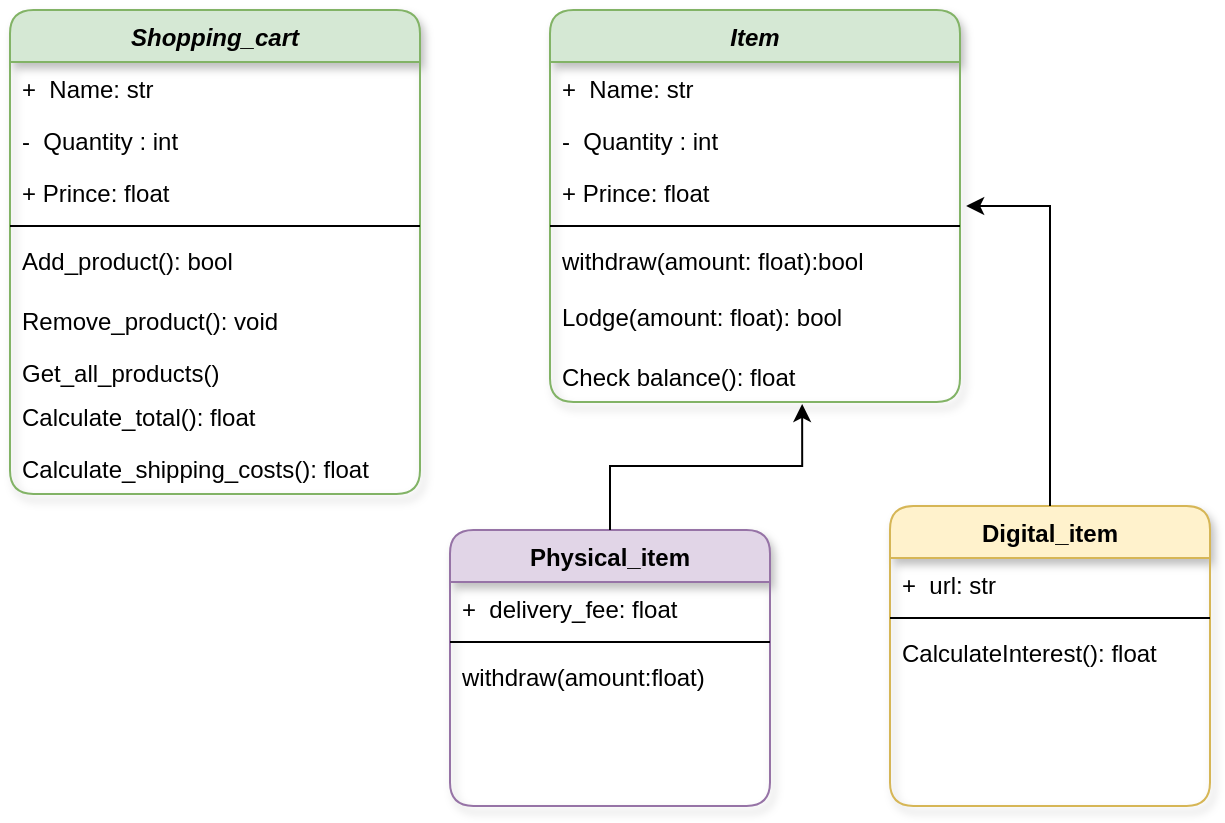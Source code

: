 <mxfile version="26.1.0">
  <diagram id="C5RBs43oDa-KdzZeNtuy" name="Page-1">
    <mxGraphModel dx="1674" dy="772" grid="1" gridSize="10" guides="1" tooltips="1" connect="1" arrows="1" fold="1" page="1" pageScale="1" pageWidth="827" pageHeight="1169" math="0" shadow="0">
      <root>
        <mxCell id="WIyWlLk6GJQsqaUBKTNV-0" />
        <mxCell id="WIyWlLk6GJQsqaUBKTNV-1" parent="WIyWlLk6GJQsqaUBKTNV-0" />
        <mxCell id="cWEf27bt0UJbqLAKhBIm-0" value="Item" style="swimlane;fontStyle=3;align=center;verticalAlign=top;childLayout=stackLayout;horizontal=1;startSize=26;horizontalStack=0;resizeParent=1;resizeLast=0;collapsible=1;marginBottom=0;rounded=1;shadow=1;strokeWidth=1;fillColor=#d5e8d4;strokeColor=#82b366;glass=0;" vertex="1" parent="WIyWlLk6GJQsqaUBKTNV-1">
          <mxGeometry x="430" y="40" width="205" height="196" as="geometry">
            <mxRectangle x="230" y="140" width="160" height="26" as="alternateBounds" />
          </mxGeometry>
        </mxCell>
        <mxCell id="cWEf27bt0UJbqLAKhBIm-1" value="+  Name: str" style="text;align=left;verticalAlign=top;spacingLeft=4;spacingRight=4;overflow=hidden;rotatable=0;points=[[0,0.5],[1,0.5]];portConstraint=eastwest;" vertex="1" parent="cWEf27bt0UJbqLAKhBIm-0">
          <mxGeometry y="26" width="205" height="26" as="geometry" />
        </mxCell>
        <mxCell id="cWEf27bt0UJbqLAKhBIm-2" value="-  Quantity : int" style="text;align=left;verticalAlign=top;spacingLeft=4;spacingRight=4;overflow=hidden;rotatable=0;points=[[0,0.5],[1,0.5]];portConstraint=eastwest;rounded=0;shadow=0;html=0;" vertex="1" parent="cWEf27bt0UJbqLAKhBIm-0">
          <mxGeometry y="52" width="205" height="26" as="geometry" />
        </mxCell>
        <mxCell id="cWEf27bt0UJbqLAKhBIm-3" value="+ Prince: float" style="text;align=left;verticalAlign=top;spacingLeft=4;spacingRight=4;overflow=hidden;rotatable=0;points=[[0,0.5],[1,0.5]];portConstraint=eastwest;rounded=0;shadow=0;html=0;" vertex="1" parent="cWEf27bt0UJbqLAKhBIm-0">
          <mxGeometry y="78" width="205" height="26" as="geometry" />
        </mxCell>
        <mxCell id="cWEf27bt0UJbqLAKhBIm-4" value="" style="line;html=1;strokeWidth=1;align=left;verticalAlign=middle;spacingTop=-1;spacingLeft=3;spacingRight=3;rotatable=0;labelPosition=right;points=[];portConstraint=eastwest;" vertex="1" parent="cWEf27bt0UJbqLAKhBIm-0">
          <mxGeometry y="104" width="205" height="8" as="geometry" />
        </mxCell>
        <mxCell id="cWEf27bt0UJbqLAKhBIm-5" value="withdraw(amount: float):bool" style="text;align=left;verticalAlign=top;spacingLeft=4;spacingRight=4;overflow=hidden;rotatable=0;points=[[0,0.5],[1,0.5]];portConstraint=eastwest;" vertex="1" parent="cWEf27bt0UJbqLAKhBIm-0">
          <mxGeometry y="112" width="205" height="28" as="geometry" />
        </mxCell>
        <mxCell id="cWEf27bt0UJbqLAKhBIm-6" value="Lodge(amount: float): bool" style="text;align=left;verticalAlign=top;spacingLeft=4;spacingRight=4;overflow=hidden;rotatable=0;points=[[0,0.5],[1,0.5]];portConstraint=eastwest;" vertex="1" parent="cWEf27bt0UJbqLAKhBIm-0">
          <mxGeometry y="140" width="205" height="30" as="geometry" />
        </mxCell>
        <mxCell id="cWEf27bt0UJbqLAKhBIm-7" value="Check balance(): float" style="text;align=left;verticalAlign=top;spacingLeft=4;spacingRight=4;overflow=hidden;rotatable=0;points=[[0,0.5],[1,0.5]];portConstraint=eastwest;" vertex="1" parent="cWEf27bt0UJbqLAKhBIm-0">
          <mxGeometry y="170" width="205" height="26" as="geometry" />
        </mxCell>
        <mxCell id="cWEf27bt0UJbqLAKhBIm-10" value="Physical_item" style="swimlane;fontStyle=1;align=center;verticalAlign=top;childLayout=stackLayout;horizontal=1;startSize=26;horizontalStack=0;resizeParent=1;resizeLast=0;collapsible=1;marginBottom=0;rounded=1;shadow=1;strokeWidth=1;fillColor=#e1d5e7;strokeColor=#9673a6;" vertex="1" parent="WIyWlLk6GJQsqaUBKTNV-1">
          <mxGeometry x="380" y="300" width="160" height="138" as="geometry">
            <mxRectangle x="130" y="380" width="160" height="26" as="alternateBounds" />
          </mxGeometry>
        </mxCell>
        <mxCell id="cWEf27bt0UJbqLAKhBIm-11" value="+  delivery_fee: float" style="text;align=left;verticalAlign=top;spacingLeft=4;spacingRight=4;overflow=hidden;rotatable=0;points=[[0,0.5],[1,0.5]];portConstraint=eastwest;" vertex="1" parent="cWEf27bt0UJbqLAKhBIm-10">
          <mxGeometry y="26" width="160" height="26" as="geometry" />
        </mxCell>
        <mxCell id="cWEf27bt0UJbqLAKhBIm-12" value="" style="line;html=1;strokeWidth=1;align=left;verticalAlign=middle;spacingTop=-1;spacingLeft=3;spacingRight=3;rotatable=0;labelPosition=right;points=[];portConstraint=eastwest;" vertex="1" parent="cWEf27bt0UJbqLAKhBIm-10">
          <mxGeometry y="52" width="160" height="8" as="geometry" />
        </mxCell>
        <mxCell id="cWEf27bt0UJbqLAKhBIm-13" value="withdraw(amount:float)" style="text;align=left;verticalAlign=top;spacingLeft=4;spacingRight=4;overflow=hidden;rotatable=0;points=[[0,0.5],[1,0.5]];portConstraint=eastwest;" vertex="1" parent="cWEf27bt0UJbqLAKhBIm-10">
          <mxGeometry y="60" width="160" height="26" as="geometry" />
        </mxCell>
        <mxCell id="cWEf27bt0UJbqLAKhBIm-16" value="Digital_item" style="swimlane;fontStyle=1;align=center;verticalAlign=top;childLayout=stackLayout;horizontal=1;startSize=26;horizontalStack=0;resizeParent=1;resizeLast=0;collapsible=1;marginBottom=0;rounded=1;shadow=1;strokeWidth=1;fillColor=#fff2cc;strokeColor=#d6b656;" vertex="1" parent="WIyWlLk6GJQsqaUBKTNV-1">
          <mxGeometry x="600" y="288" width="160" height="150" as="geometry">
            <mxRectangle x="550" y="140" width="160" height="26" as="alternateBounds" />
          </mxGeometry>
        </mxCell>
        <mxCell id="cWEf27bt0UJbqLAKhBIm-17" value="+  url: str" style="text;align=left;verticalAlign=top;spacingLeft=4;spacingRight=4;overflow=hidden;rotatable=0;points=[[0,0.5],[1,0.5]];portConstraint=eastwest;" vertex="1" parent="cWEf27bt0UJbqLAKhBIm-16">
          <mxGeometry y="26" width="160" height="26" as="geometry" />
        </mxCell>
        <mxCell id="cWEf27bt0UJbqLAKhBIm-18" value="" style="line;html=1;strokeWidth=1;align=left;verticalAlign=middle;spacingTop=-1;spacingLeft=3;spacingRight=3;rotatable=0;labelPosition=right;points=[];portConstraint=eastwest;" vertex="1" parent="cWEf27bt0UJbqLAKhBIm-16">
          <mxGeometry y="52" width="160" height="8" as="geometry" />
        </mxCell>
        <mxCell id="cWEf27bt0UJbqLAKhBIm-19" value="CalculateInterest(): float" style="text;align=left;verticalAlign=top;spacingLeft=4;spacingRight=4;overflow=hidden;rotatable=0;points=[[0,0.5],[1,0.5]];portConstraint=eastwest;" vertex="1" parent="cWEf27bt0UJbqLAKhBIm-16">
          <mxGeometry y="60" width="160" height="26" as="geometry" />
        </mxCell>
        <mxCell id="cWEf27bt0UJbqLAKhBIm-20" value="Shopping_cart" style="swimlane;fontStyle=3;align=center;verticalAlign=top;childLayout=stackLayout;horizontal=1;startSize=26;horizontalStack=0;resizeParent=1;resizeLast=0;collapsible=1;marginBottom=0;rounded=1;shadow=1;strokeWidth=1;fillColor=#d5e8d4;strokeColor=#82b366;glass=0;" vertex="1" parent="WIyWlLk6GJQsqaUBKTNV-1">
          <mxGeometry x="160" y="40" width="205" height="242" as="geometry">
            <mxRectangle x="230" y="140" width="160" height="26" as="alternateBounds" />
          </mxGeometry>
        </mxCell>
        <mxCell id="cWEf27bt0UJbqLAKhBIm-21" value="+  Name: str" style="text;align=left;verticalAlign=top;spacingLeft=4;spacingRight=4;overflow=hidden;rotatable=0;points=[[0,0.5],[1,0.5]];portConstraint=eastwest;" vertex="1" parent="cWEf27bt0UJbqLAKhBIm-20">
          <mxGeometry y="26" width="205" height="26" as="geometry" />
        </mxCell>
        <mxCell id="cWEf27bt0UJbqLAKhBIm-22" value="-  Quantity : int" style="text;align=left;verticalAlign=top;spacingLeft=4;spacingRight=4;overflow=hidden;rotatable=0;points=[[0,0.5],[1,0.5]];portConstraint=eastwest;rounded=0;shadow=0;html=0;" vertex="1" parent="cWEf27bt0UJbqLAKhBIm-20">
          <mxGeometry y="52" width="205" height="26" as="geometry" />
        </mxCell>
        <mxCell id="cWEf27bt0UJbqLAKhBIm-23" value="+ Prince: float" style="text;align=left;verticalAlign=top;spacingLeft=4;spacingRight=4;overflow=hidden;rotatable=0;points=[[0,0.5],[1,0.5]];portConstraint=eastwest;rounded=0;shadow=0;html=0;" vertex="1" parent="cWEf27bt0UJbqLAKhBIm-20">
          <mxGeometry y="78" width="205" height="26" as="geometry" />
        </mxCell>
        <mxCell id="cWEf27bt0UJbqLAKhBIm-24" value="" style="line;html=1;strokeWidth=1;align=left;verticalAlign=middle;spacingTop=-1;spacingLeft=3;spacingRight=3;rotatable=0;labelPosition=right;points=[];portConstraint=eastwest;" vertex="1" parent="cWEf27bt0UJbqLAKhBIm-20">
          <mxGeometry y="104" width="205" height="8" as="geometry" />
        </mxCell>
        <mxCell id="cWEf27bt0UJbqLAKhBIm-26" value="Add_product(): bool" style="text;align=left;verticalAlign=top;spacingLeft=4;spacingRight=4;overflow=hidden;rotatable=0;points=[[0,0.5],[1,0.5]];portConstraint=eastwest;" vertex="1" parent="cWEf27bt0UJbqLAKhBIm-20">
          <mxGeometry y="112" width="205" height="30" as="geometry" />
        </mxCell>
        <mxCell id="cWEf27bt0UJbqLAKhBIm-27" value="Remove_product(): void" style="text;align=left;verticalAlign=top;spacingLeft=4;spacingRight=4;overflow=hidden;rotatable=0;points=[[0,0.5],[1,0.5]];portConstraint=eastwest;" vertex="1" parent="cWEf27bt0UJbqLAKhBIm-20">
          <mxGeometry y="142" width="205" height="26" as="geometry" />
        </mxCell>
        <mxCell id="cWEf27bt0UJbqLAKhBIm-30" value="Get_all_products()" style="text;align=left;verticalAlign=top;spacingLeft=4;spacingRight=4;overflow=hidden;rotatable=0;points=[[0,0.5],[1,0.5]];portConstraint=eastwest;" vertex="1" parent="cWEf27bt0UJbqLAKhBIm-20">
          <mxGeometry y="168" width="205" height="22" as="geometry" />
        </mxCell>
        <mxCell id="cWEf27bt0UJbqLAKhBIm-31" value="Calculate_total(): float" style="text;align=left;verticalAlign=top;spacingLeft=4;spacingRight=4;overflow=hidden;rotatable=0;points=[[0,0.5],[1,0.5]];portConstraint=eastwest;" vertex="1" parent="cWEf27bt0UJbqLAKhBIm-20">
          <mxGeometry y="190" width="205" height="26" as="geometry" />
        </mxCell>
        <mxCell id="cWEf27bt0UJbqLAKhBIm-32" value="Calculate_shipping_costs(): float" style="text;align=left;verticalAlign=top;spacingLeft=4;spacingRight=4;overflow=hidden;rotatable=0;points=[[0,0.5],[1,0.5]];portConstraint=eastwest;" vertex="1" parent="cWEf27bt0UJbqLAKhBIm-20">
          <mxGeometry y="216" width="205" height="26" as="geometry" />
        </mxCell>
        <mxCell id="cWEf27bt0UJbqLAKhBIm-28" style="edgeStyle=orthogonalEdgeStyle;rounded=0;orthogonalLoop=1;jettySize=auto;html=1;entryX=0.615;entryY=1.038;entryDx=0;entryDy=0;entryPerimeter=0;" edge="1" parent="WIyWlLk6GJQsqaUBKTNV-1" source="cWEf27bt0UJbqLAKhBIm-10" target="cWEf27bt0UJbqLAKhBIm-7">
          <mxGeometry relative="1" as="geometry" />
        </mxCell>
        <mxCell id="cWEf27bt0UJbqLAKhBIm-29" style="edgeStyle=orthogonalEdgeStyle;rounded=0;orthogonalLoop=1;jettySize=auto;html=1;entryX=1.015;entryY=0.769;entryDx=0;entryDy=0;entryPerimeter=0;" edge="1" parent="WIyWlLk6GJQsqaUBKTNV-1" source="cWEf27bt0UJbqLAKhBIm-16" target="cWEf27bt0UJbqLAKhBIm-3">
          <mxGeometry relative="1" as="geometry" />
        </mxCell>
      </root>
    </mxGraphModel>
  </diagram>
</mxfile>
